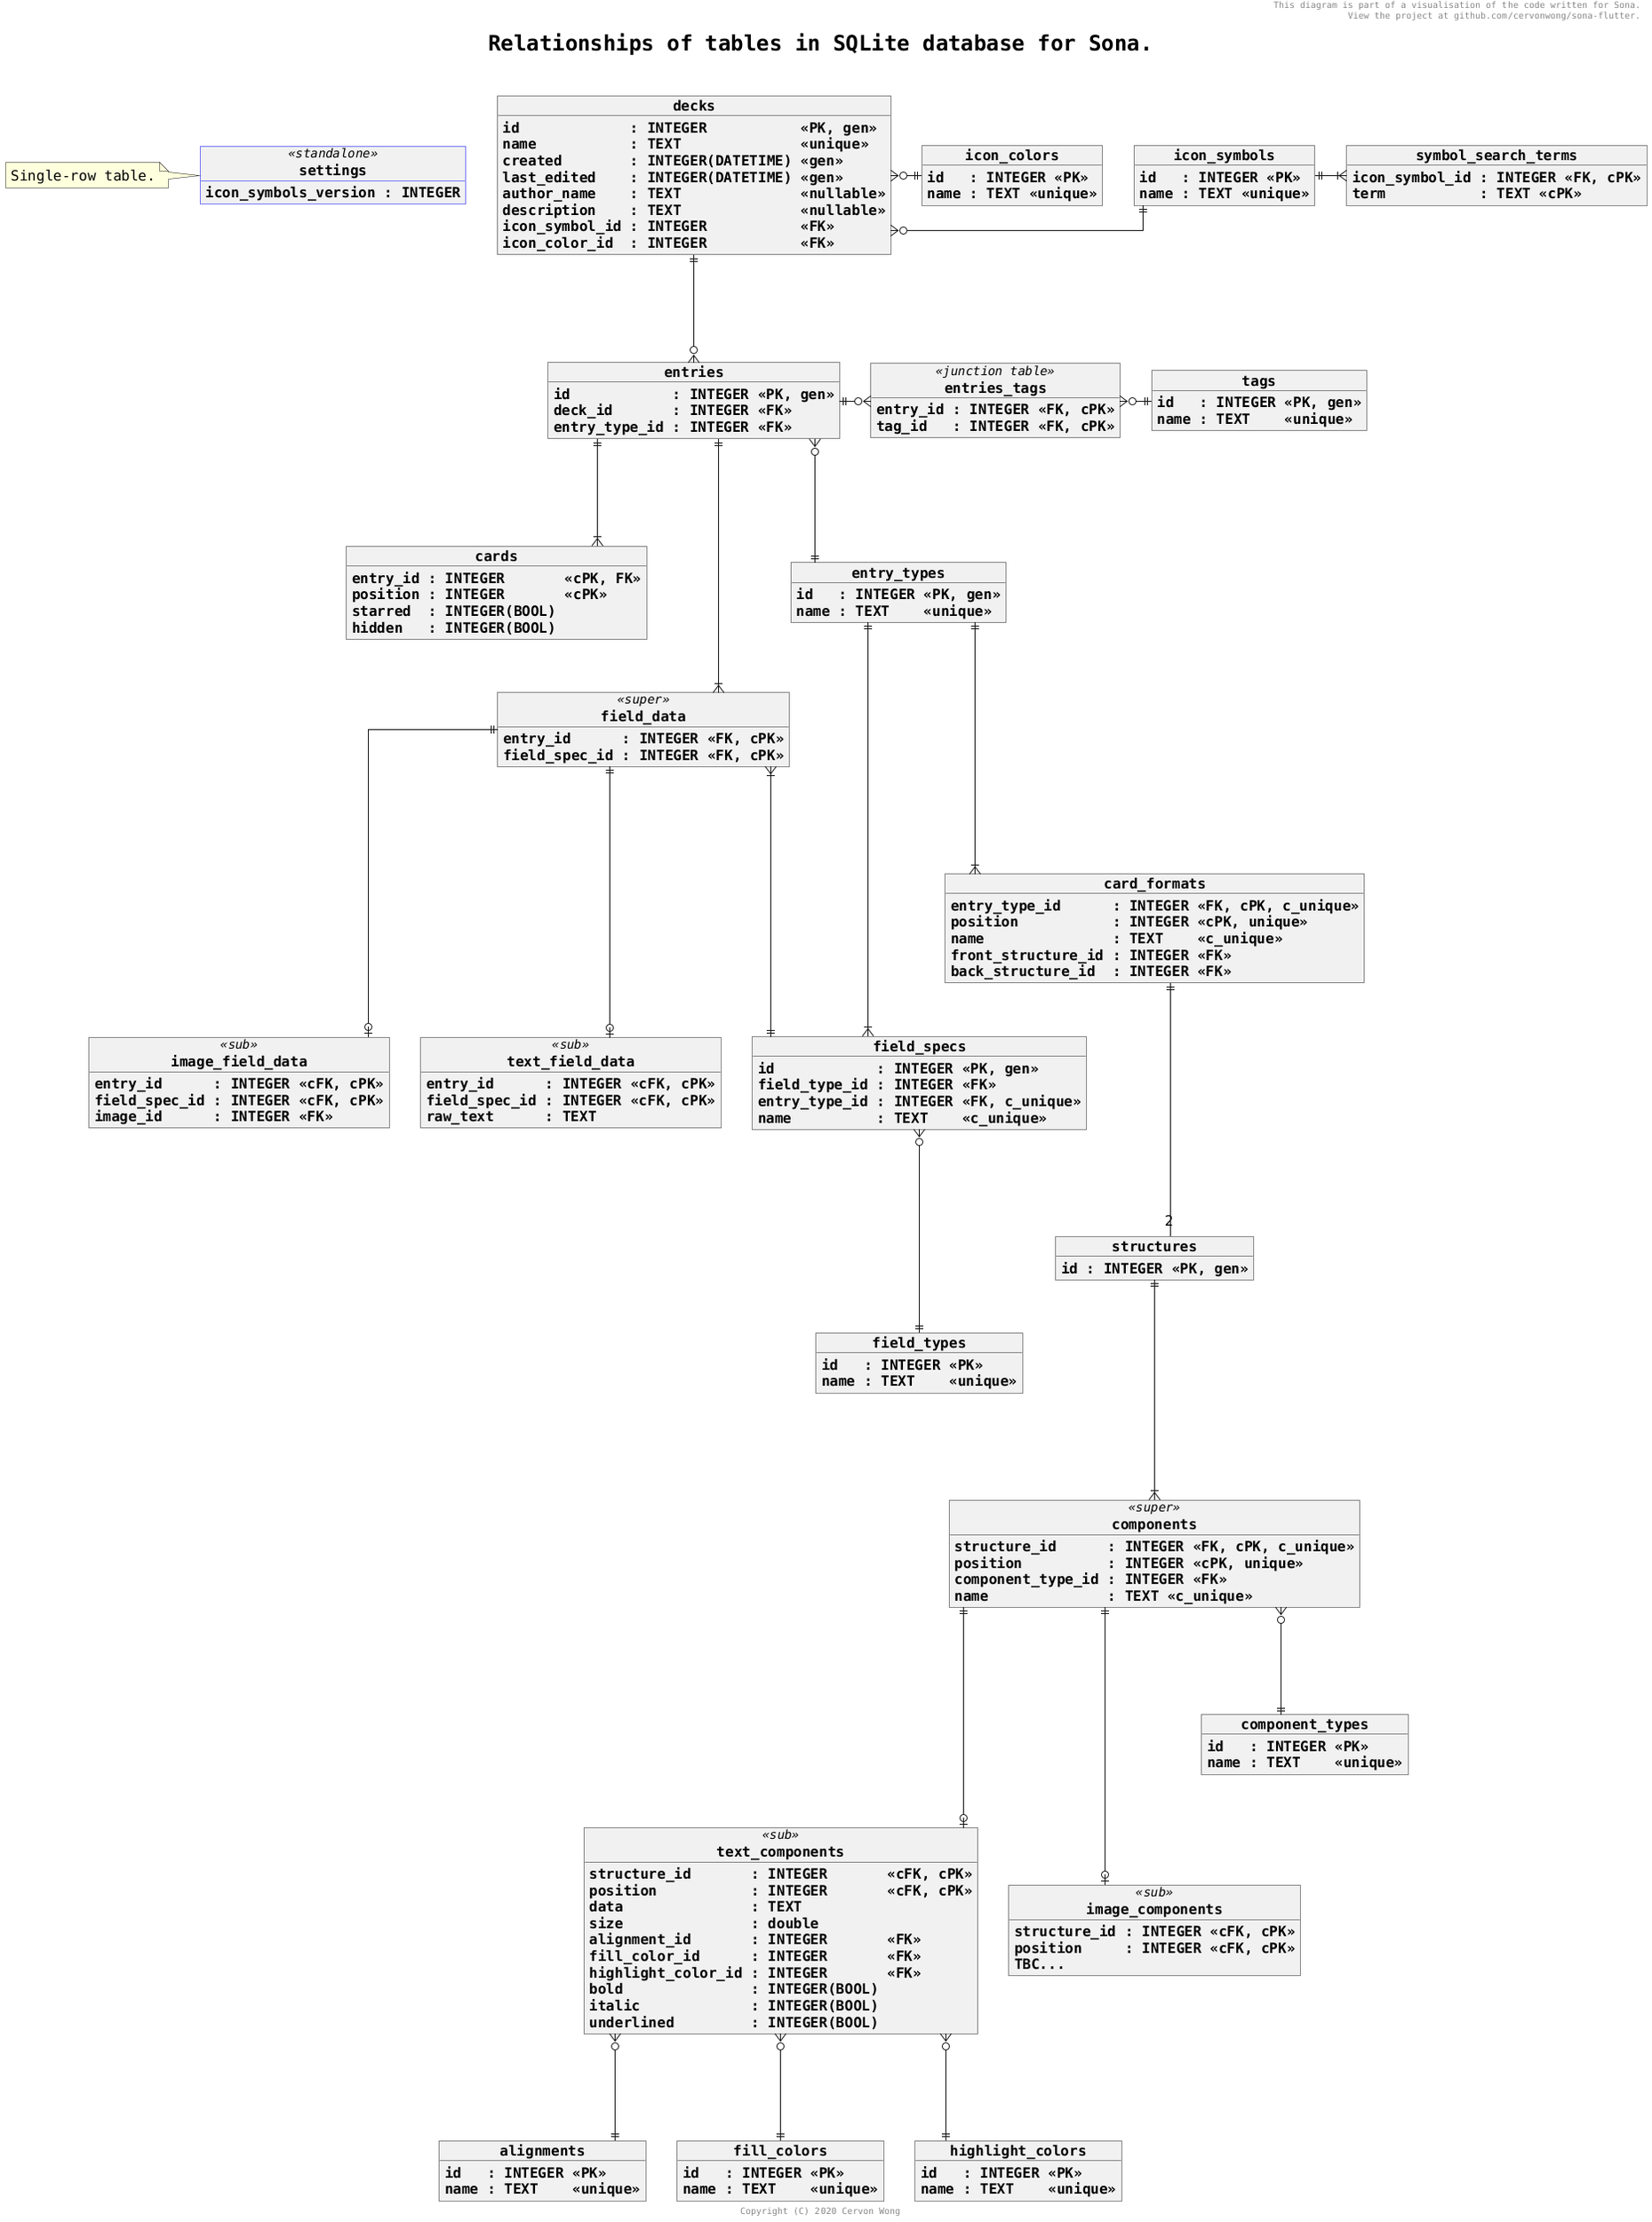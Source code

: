 @startuml

skinparam wrapWidth 1000
skinparam defaultFontName Monospaced
skinparam defaultFontSize 16
skinparam objectStereotypeFontSize 14
skinparam titleFontSize 24
skinparam titleFontStyle bold
skinparam objectFontStyle bold
skinparam objectBorderColor<<standalone>> blue
skinparam linetype ortho
skinparam shadowing false

header This diagram is part of a visualisation of the code written for Sona.\n View the project at github.com/cervonwong/sona-flutter.
title Relationships of tables in SQLite database for Sona.\n
footer Copyright (C) 2020 Cervon Wong

object settings <<standalone>> {
    icon_symbols_version : INTEGER
}

note left of settings
    Single-row table.
endnote

object decks {
	id             : INTEGER           <<PK, gen>>
	name           : TEXT              <<unique>>
	created        : INTEGER(DATETIME) <<gen>>
	last_edited    : INTEGER(DATETIME) <<gen>>
	author_name    : TEXT              <<nullable>>
	description    : TEXT              <<nullable>>
	icon_symbol_id : INTEGER           <<FK>>
	icon_color_id  : INTEGER           <<FK>>
}

object icon_symbols {
	id   : INTEGER <<PK>>
	name : TEXT <<unique>>
}

object icon_colors {
	id   : INTEGER <<PK>>
	name : TEXT <<unique>>
}

object symbol_search_terms {
	icon_symbol_id : INTEGER <<FK, cPK>>
	term           : TEXT <<cPK>>
}

object entries {
	id            : INTEGER <<PK, gen>>
	deck_id       : INTEGER <<FK>>
	entry_type_id : INTEGER <<FK>>
}

object cards {
	entry_id : INTEGER       <<cPK, FK>>
	position : INTEGER       <<cPK>>
	starred  : INTEGER(BOOL)
	hidden   : INTEGER(BOOL)
}

object tags {
	id   : INTEGER <<PK, gen>>
	name : TEXT    <<unique>>
}

object entries_tags <<junction table>> {
	entry_id : INTEGER <<FK, cPK>>
	tag_id   : INTEGER <<FK, cPK>>
}

object field_specs {
	id            : INTEGER <<PK, gen>>
	field_type_id : INTEGER <<FK>>
	entry_type_id : INTEGER <<FK, c_unique>>
	name          : TEXT    <<c_unique>>
}

object field_types {
	id   : INTEGER <<PK>>
	name : TEXT    <<unique>>
}

object field_data <<super>> {
	entry_id      : INTEGER <<FK, cPK>>
    field_spec_id : INTEGER <<FK, cPK>>
    ' Get field_type_id from field_specs table.
}

object text_field_data <<sub>> {
	entry_id      : INTEGER <<cFK, cPK>>
    field_spec_id : INTEGER <<cFK, cPK>>
	raw_text      : TEXT
}

object image_field_data <<sub>> {
	entry_id      : INTEGER <<cFK, cPK>>
    field_spec_id : INTEGER <<cFK, cPK>>
	image_id      : INTEGER <<FK>>
}

object entry_types {
	id   : INTEGER <<PK, gen>>
	name : TEXT    <<unique>>
}

object card_formats {
	entry_type_id      : INTEGER <<FK, cPK, c_unique>>
	position           : INTEGER <<cPK, unique>>
	name               : TEXT    <<c_unique>>
	front_structure_id : INTEGER <<FK>>
	back_structure_id  : INTEGER <<FK>>
}

object structures {
	id : INTEGER <<PK, gen>>
}

object components <<super>> {
	structure_id      : INTEGER <<FK, cPK, c_unique>>
	position          : INTEGER <<cPK, unique>>
	component_type_id : INTEGER <<FK>>
	name              : TEXT <<c_unique>>
}

object text_components <<sub>> {
	structure_id       : INTEGER       <<cFK, cPK>>
	position           : INTEGER       <<cFK, cPK>>
	data               : TEXT
	size               : double
	alignment_id       : INTEGER       <<FK>>
	fill_color_id      : INTEGER       <<FK>>
	highlight_color_id : INTEGER       <<FK>>
	bold               : INTEGER(BOOL)
	italic             : INTEGER(BOOL)
	underlined         : INTEGER(BOOL)
}

object alignments {
	id   : INTEGER <<PK>>
	name : TEXT    <<unique>>
}

object fill_colors {
	id   : INTEGER <<PK>>
	name : TEXT    <<unique>>
}

object highlight_colors {
	id   : INTEGER <<PK>>
	name : TEXT    <<unique>>
}

object image_components <<sub>> {
	structure_id : INTEGER <<cFK, cPK>>
    position     : INTEGER <<cFK, cPK>>
    TBC...
}

object component_types {
	id   : INTEGER <<PK>>
	name : TEXT    <<unique>>
}

decks             }o-||      icon_symbols
decks             }o-||      icon_colors
icon_symbols      ||-|{      symbol_search_terms
decks             ||---o{    entries
entries           ||---|{    cards
entries           ||-o{      entries_tags
entries_tags      }o-||      tags
field_specs       }o----||   field_types
field_data        ||----o|   text_field_data
field_data        ||----o|   image_field_data
field_data        }|----||   field_specs
entries           ||----|{   field_data
entries           }o---||    entry_types
entry_types       ||----|{   field_specs
entry_types       ||----|{   card_formats
card_formats      ||---- "2" structures
structures        ||----|{   components
components        }o---||    component_types
components        ||----o|   text_components
components        ||----o|   image_components
text_components   }o---||    alignments
text_components   }o---||    fill_colors
text_components   }o---||    highlight_colors

@enduml
